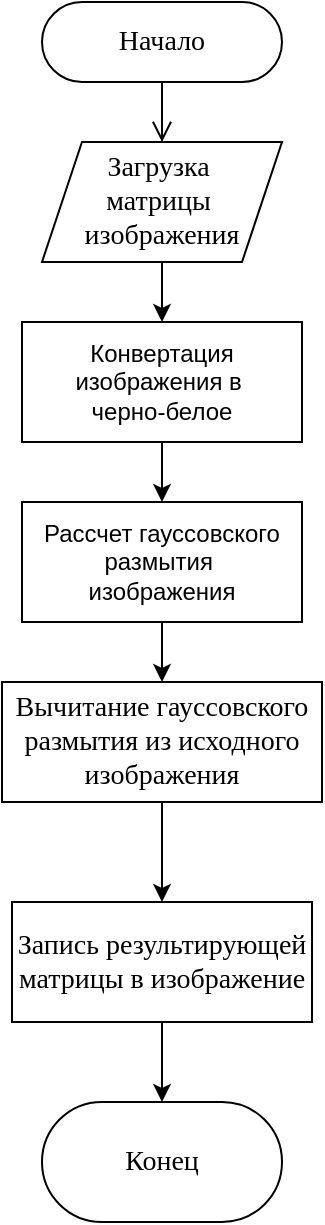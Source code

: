 <mxfile version="24.4.10" type="github">
  <diagram id="C5RBs43oDa-KdzZeNtuy" name="Page-1">
    <mxGraphModel dx="1097" dy="860" grid="1" gridSize="10" guides="1" tooltips="1" connect="1" arrows="1" fold="1" page="1" pageScale="1" pageWidth="827" pageHeight="1169" math="0" shadow="0">
      <root>
        <mxCell id="WIyWlLk6GJQsqaUBKTNV-0" />
        <mxCell id="WIyWlLk6GJQsqaUBKTNV-1" parent="WIyWlLk6GJQsqaUBKTNV-0" />
        <mxCell id="ZDVo7gOqun7I2lf2yOAh-0" value="" style="rounded=0;html=1;jettySize=auto;orthogonalLoop=1;fontSize=14;endArrow=open;endFill=0;endSize=8;strokeWidth=1;shadow=0;labelBackgroundColor=none;edgeStyle=orthogonalEdgeStyle;entryX=0.5;entryY=0;entryDx=0;entryDy=0;fontFamily=Times New Roman;" edge="1" parent="WIyWlLk6GJQsqaUBKTNV-1" source="ZDVo7gOqun7I2lf2yOAh-1" target="ZDVo7gOqun7I2lf2yOAh-3">
          <mxGeometry relative="1" as="geometry">
            <mxPoint x="440" y="140" as="targetPoint" />
          </mxGeometry>
        </mxCell>
        <mxCell id="ZDVo7gOqun7I2lf2yOAh-1" value="Начало" style="rounded=1;whiteSpace=wrap;html=1;fontSize=14;glass=0;strokeWidth=1;shadow=0;arcSize=50;fontFamily=Times New Roman;" vertex="1" parent="WIyWlLk6GJQsqaUBKTNV-1">
          <mxGeometry x="380" y="50" width="120" height="40" as="geometry" />
        </mxCell>
        <mxCell id="ZDVo7gOqun7I2lf2yOAh-2" style="edgeStyle=orthogonalEdgeStyle;rounded=0;orthogonalLoop=1;jettySize=auto;html=1;entryX=0.5;entryY=0;entryDx=0;entryDy=0;" edge="1" parent="WIyWlLk6GJQsqaUBKTNV-1" source="ZDVo7gOqun7I2lf2yOAh-3" target="ZDVo7gOqun7I2lf2yOAh-10">
          <mxGeometry relative="1" as="geometry" />
        </mxCell>
        <mxCell id="ZDVo7gOqun7I2lf2yOAh-3" value="Загрузка&amp;nbsp;&lt;div style=&quot;font-size: 14px;&quot;&gt;матрицы&amp;nbsp;&lt;/div&gt;&lt;div style=&quot;font-size: 14px;&quot;&gt;изображения&lt;/div&gt;" style="shape=parallelogram;perimeter=parallelogramPerimeter;whiteSpace=wrap;html=1;fixedSize=1;fontFamily=Times New Roman;fontSize=14;" vertex="1" parent="WIyWlLk6GJQsqaUBKTNV-1">
          <mxGeometry x="380" y="120" width="120" height="60" as="geometry" />
        </mxCell>
        <mxCell id="ZDVo7gOqun7I2lf2yOAh-6" value="" style="edgeStyle=orthogonalEdgeStyle;rounded=0;orthogonalLoop=1;jettySize=auto;html=1;entryX=0.5;entryY=0;entryDx=0;entryDy=0;" edge="1" parent="WIyWlLk6GJQsqaUBKTNV-1" source="ZDVo7gOqun7I2lf2yOAh-7" target="ZDVo7gOqun7I2lf2yOAh-12">
          <mxGeometry relative="1" as="geometry">
            <mxPoint x="440" y="495" as="targetPoint" />
          </mxGeometry>
        </mxCell>
        <mxCell id="ZDVo7gOqun7I2lf2yOAh-7" value="Вычитание гауссовского размытия из исходного изображения" style="whiteSpace=wrap;html=1;fontSize=14;fontFamily=Times New Roman;rounded=0;" vertex="1" parent="WIyWlLk6GJQsqaUBKTNV-1">
          <mxGeometry x="360" y="390" width="160" height="60" as="geometry" />
        </mxCell>
        <mxCell id="ZDVo7gOqun7I2lf2yOAh-8" value="Конец" style="rounded=1;whiteSpace=wrap;html=1;arcSize=50;fontFamily=Times New Roman;fontSize=14;" vertex="1" parent="WIyWlLk6GJQsqaUBKTNV-1">
          <mxGeometry x="380" y="600" width="120" height="60" as="geometry" />
        </mxCell>
        <mxCell id="ZDVo7gOqun7I2lf2yOAh-21" value="" style="edgeStyle=orthogonalEdgeStyle;rounded=0;orthogonalLoop=1;jettySize=auto;html=1;" edge="1" parent="WIyWlLk6GJQsqaUBKTNV-1" source="ZDVo7gOqun7I2lf2yOAh-10" target="ZDVo7gOqun7I2lf2yOAh-20">
          <mxGeometry relative="1" as="geometry" />
        </mxCell>
        <mxCell id="ZDVo7gOqun7I2lf2yOAh-10" value="Конвертация изображения в&amp;nbsp;&lt;div&gt;черно-белое&lt;/div&gt;" style="rounded=0;whiteSpace=wrap;html=1;" vertex="1" parent="WIyWlLk6GJQsqaUBKTNV-1">
          <mxGeometry x="370" y="210" width="140" height="60" as="geometry" />
        </mxCell>
        <mxCell id="ZDVo7gOqun7I2lf2yOAh-11" style="edgeStyle=orthogonalEdgeStyle;rounded=0;orthogonalLoop=1;jettySize=auto;html=1;entryX=0.5;entryY=0;entryDx=0;entryDy=0;" edge="1" parent="WIyWlLk6GJQsqaUBKTNV-1" source="ZDVo7gOqun7I2lf2yOAh-12" target="ZDVo7gOqun7I2lf2yOAh-8">
          <mxGeometry relative="1" as="geometry" />
        </mxCell>
        <mxCell id="ZDVo7gOqun7I2lf2yOAh-12" value="Запись результирующей матрицы в изображение" style="whiteSpace=wrap;html=1;fontSize=14;fontFamily=Times New Roman;rounded=0;" vertex="1" parent="WIyWlLk6GJQsqaUBKTNV-1">
          <mxGeometry x="365" y="500" width="150" height="60" as="geometry" />
        </mxCell>
        <mxCell id="ZDVo7gOqun7I2lf2yOAh-22" style="edgeStyle=orthogonalEdgeStyle;rounded=0;orthogonalLoop=1;jettySize=auto;html=1;entryX=0.5;entryY=0;entryDx=0;entryDy=0;" edge="1" parent="WIyWlLk6GJQsqaUBKTNV-1" source="ZDVo7gOqun7I2lf2yOAh-20" target="ZDVo7gOqun7I2lf2yOAh-7">
          <mxGeometry relative="1" as="geometry" />
        </mxCell>
        <mxCell id="ZDVo7gOqun7I2lf2yOAh-20" value="Рассчет гауссовского размытия&amp;nbsp;&lt;div&gt;изображения&lt;/div&gt;" style="whiteSpace=wrap;html=1;rounded=0;" vertex="1" parent="WIyWlLk6GJQsqaUBKTNV-1">
          <mxGeometry x="370" y="300" width="140" height="60" as="geometry" />
        </mxCell>
      </root>
    </mxGraphModel>
  </diagram>
</mxfile>
